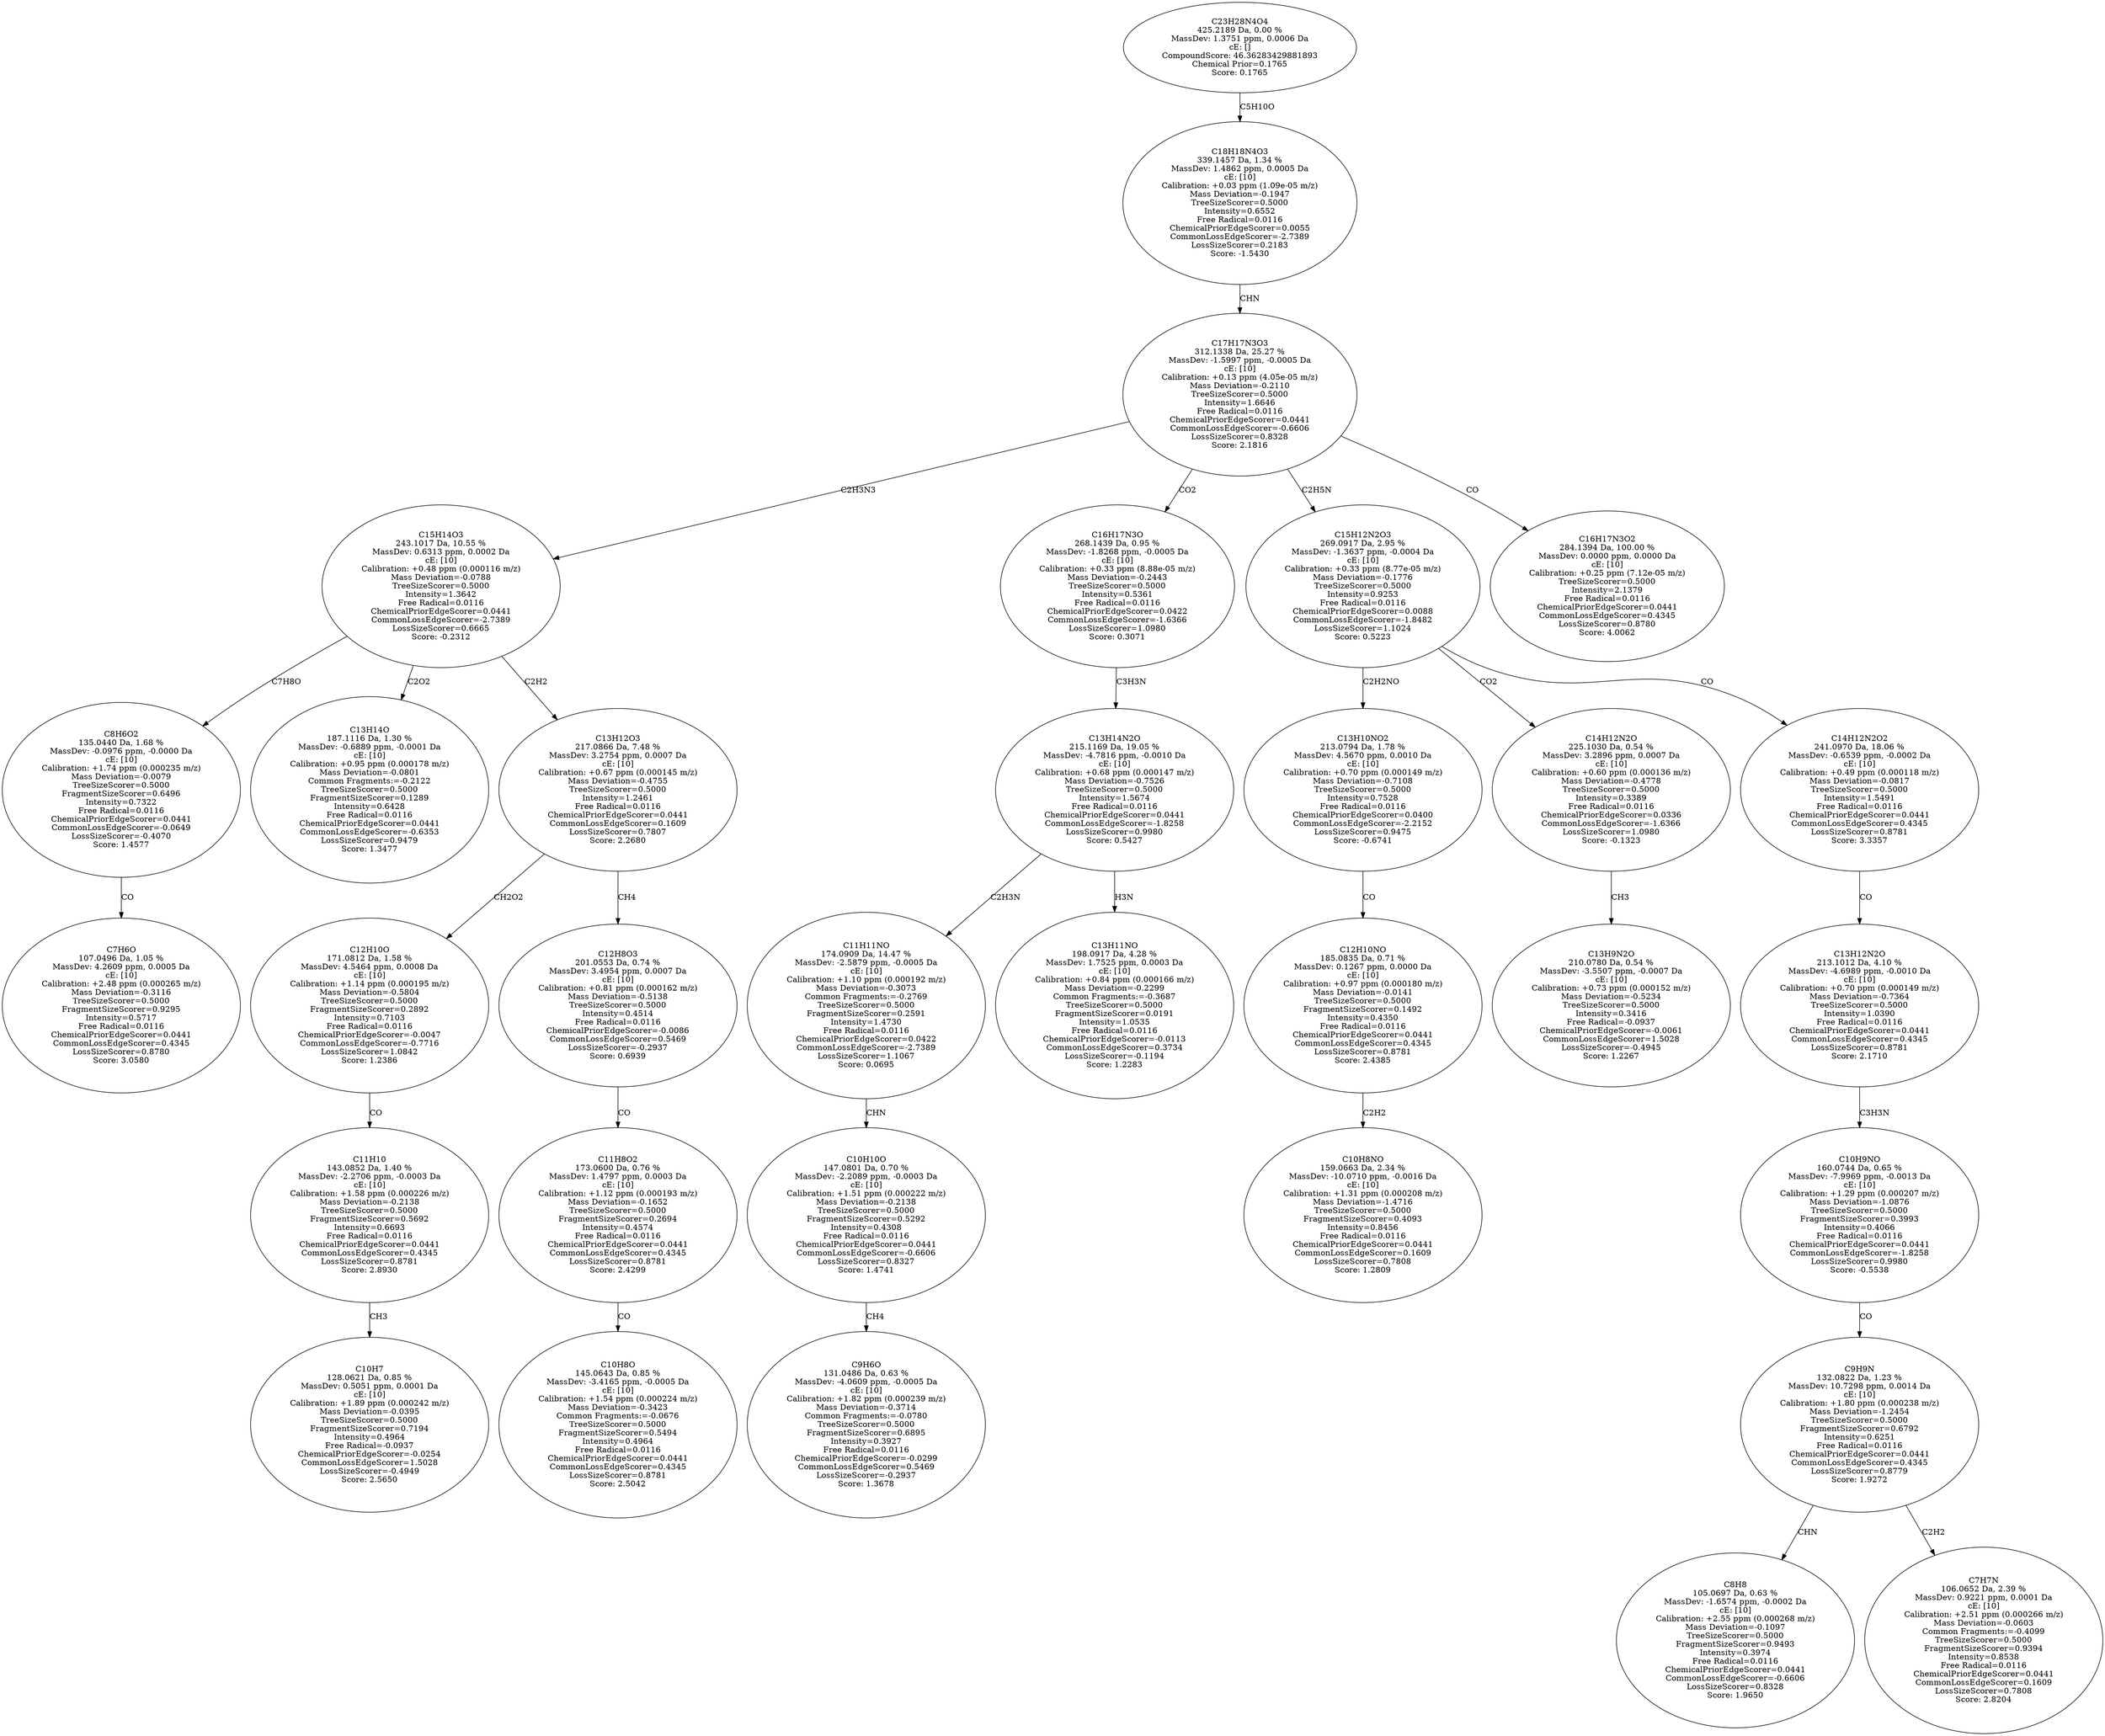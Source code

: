 strict digraph {
v1 [label="C7H6O\n107.0496 Da, 1.05 %\nMassDev: 4.2609 ppm, 0.0005 Da\ncE: [10]\nCalibration: +2.48 ppm (0.000265 m/z)\nMass Deviation=-0.3116\nTreeSizeScorer=0.5000\nFragmentSizeScorer=0.9295\nIntensity=0.5717\nFree Radical=0.0116\nChemicalPriorEdgeScorer=0.0441\nCommonLossEdgeScorer=0.4345\nLossSizeScorer=0.8780\nScore: 3.0580"];
v2 [label="C8H6O2\n135.0440 Da, 1.68 %\nMassDev: -0.0976 ppm, -0.0000 Da\ncE: [10]\nCalibration: +1.74 ppm (0.000235 m/z)\nMass Deviation=-0.0079\nTreeSizeScorer=0.5000\nFragmentSizeScorer=0.6496\nIntensity=0.7322\nFree Radical=0.0116\nChemicalPriorEdgeScorer=0.0441\nCommonLossEdgeScorer=-0.0649\nLossSizeScorer=-0.4070\nScore: 1.4577"];
v3 [label="C13H14O\n187.1116 Da, 1.30 %\nMassDev: -0.6889 ppm, -0.0001 Da\ncE: [10]\nCalibration: +0.95 ppm (0.000178 m/z)\nMass Deviation=-0.0801\nCommon Fragments:=-0.2122\nTreeSizeScorer=0.5000\nFragmentSizeScorer=0.1289\nIntensity=0.6428\nFree Radical=0.0116\nChemicalPriorEdgeScorer=0.0441\nCommonLossEdgeScorer=-0.6353\nLossSizeScorer=0.9479\nScore: 1.3477"];
v4 [label="C10H7\n128.0621 Da, 0.85 %\nMassDev: 0.5051 ppm, 0.0001 Da\ncE: [10]\nCalibration: +1.89 ppm (0.000242 m/z)\nMass Deviation=-0.0395\nTreeSizeScorer=0.5000\nFragmentSizeScorer=0.7194\nIntensity=0.4964\nFree Radical=-0.0937\nChemicalPriorEdgeScorer=-0.0254\nCommonLossEdgeScorer=1.5028\nLossSizeScorer=-0.4949\nScore: 2.5650"];
v5 [label="C11H10\n143.0852 Da, 1.40 %\nMassDev: -2.2706 ppm, -0.0003 Da\ncE: [10]\nCalibration: +1.58 ppm (0.000226 m/z)\nMass Deviation=-0.2138\nTreeSizeScorer=0.5000\nFragmentSizeScorer=0.5692\nIntensity=0.6693\nFree Radical=0.0116\nChemicalPriorEdgeScorer=0.0441\nCommonLossEdgeScorer=0.4345\nLossSizeScorer=0.8781\nScore: 2.8930"];
v6 [label="C12H10O\n171.0812 Da, 1.58 %\nMassDev: 4.5464 ppm, 0.0008 Da\ncE: [10]\nCalibration: +1.14 ppm (0.000195 m/z)\nMass Deviation=-0.5804\nTreeSizeScorer=0.5000\nFragmentSizeScorer=0.2892\nIntensity=0.7103\nFree Radical=0.0116\nChemicalPriorEdgeScorer=-0.0047\nCommonLossEdgeScorer=-0.7716\nLossSizeScorer=1.0842\nScore: 1.2386"];
v7 [label="C10H8O\n145.0643 Da, 0.85 %\nMassDev: -3.4165 ppm, -0.0005 Da\ncE: [10]\nCalibration: +1.54 ppm (0.000224 m/z)\nMass Deviation=-0.3423\nCommon Fragments:=-0.0676\nTreeSizeScorer=0.5000\nFragmentSizeScorer=0.5494\nIntensity=0.4964\nFree Radical=0.0116\nChemicalPriorEdgeScorer=0.0441\nCommonLossEdgeScorer=0.4345\nLossSizeScorer=0.8781\nScore: 2.5042"];
v8 [label="C11H8O2\n173.0600 Da, 0.76 %\nMassDev: 1.4797 ppm, 0.0003 Da\ncE: [10]\nCalibration: +1.12 ppm (0.000193 m/z)\nMass Deviation=-0.1652\nTreeSizeScorer=0.5000\nFragmentSizeScorer=0.2694\nIntensity=0.4574\nFree Radical=0.0116\nChemicalPriorEdgeScorer=0.0441\nCommonLossEdgeScorer=0.4345\nLossSizeScorer=0.8781\nScore: 2.4299"];
v9 [label="C12H8O3\n201.0553 Da, 0.74 %\nMassDev: 3.4954 ppm, 0.0007 Da\ncE: [10]\nCalibration: +0.81 ppm (0.000162 m/z)\nMass Deviation=-0.5138\nTreeSizeScorer=0.5000\nIntensity=0.4514\nFree Radical=0.0116\nChemicalPriorEdgeScorer=-0.0086\nCommonLossEdgeScorer=0.5469\nLossSizeScorer=-0.2937\nScore: 0.6939"];
v10 [label="C13H12O3\n217.0866 Da, 7.48 %\nMassDev: 3.2754 ppm, 0.0007 Da\ncE: [10]\nCalibration: +0.67 ppm (0.000145 m/z)\nMass Deviation=-0.4755\nTreeSizeScorer=0.5000\nIntensity=1.2461\nFree Radical=0.0116\nChemicalPriorEdgeScorer=0.0441\nCommonLossEdgeScorer=0.1609\nLossSizeScorer=0.7807\nScore: 2.2680"];
v11 [label="C15H14O3\n243.1017 Da, 10.55 %\nMassDev: 0.6313 ppm, 0.0002 Da\ncE: [10]\nCalibration: +0.48 ppm (0.000116 m/z)\nMass Deviation=-0.0788\nTreeSizeScorer=0.5000\nIntensity=1.3642\nFree Radical=0.0116\nChemicalPriorEdgeScorer=0.0441\nCommonLossEdgeScorer=-2.7389\nLossSizeScorer=0.6665\nScore: -0.2312"];
v12 [label="C9H6O\n131.0486 Da, 0.63 %\nMassDev: -4.0609 ppm, -0.0005 Da\ncE: [10]\nCalibration: +1.82 ppm (0.000239 m/z)\nMass Deviation=-0.3714\nCommon Fragments:=-0.0780\nTreeSizeScorer=0.5000\nFragmentSizeScorer=0.6895\nIntensity=0.3927\nFree Radical=0.0116\nChemicalPriorEdgeScorer=-0.0299\nCommonLossEdgeScorer=0.5469\nLossSizeScorer=-0.2937\nScore: 1.3678"];
v13 [label="C10H10O\n147.0801 Da, 0.70 %\nMassDev: -2.2089 ppm, -0.0003 Da\ncE: [10]\nCalibration: +1.51 ppm (0.000222 m/z)\nMass Deviation=-0.2138\nTreeSizeScorer=0.5000\nFragmentSizeScorer=0.5292\nIntensity=0.4308\nFree Radical=0.0116\nChemicalPriorEdgeScorer=0.0441\nCommonLossEdgeScorer=-0.6606\nLossSizeScorer=0.8327\nScore: 1.4741"];
v14 [label="C11H11NO\n174.0909 Da, 14.47 %\nMassDev: -2.5879 ppm, -0.0005 Da\ncE: [10]\nCalibration: +1.10 ppm (0.000192 m/z)\nMass Deviation=-0.3073\nCommon Fragments:=-0.2769\nTreeSizeScorer=0.5000\nFragmentSizeScorer=0.2591\nIntensity=1.4730\nFree Radical=0.0116\nChemicalPriorEdgeScorer=0.0422\nCommonLossEdgeScorer=-2.7389\nLossSizeScorer=1.1067\nScore: 0.0695"];
v15 [label="C13H11NO\n198.0917 Da, 4.28 %\nMassDev: 1.7525 ppm, 0.0003 Da\ncE: [10]\nCalibration: +0.84 ppm (0.000166 m/z)\nMass Deviation=-0.2299\nCommon Fragments:=-0.3687\nTreeSizeScorer=0.5000\nFragmentSizeScorer=0.0191\nIntensity=1.0535\nFree Radical=0.0116\nChemicalPriorEdgeScorer=-0.0113\nCommonLossEdgeScorer=0.3734\nLossSizeScorer=-0.1194\nScore: 1.2283"];
v16 [label="C13H14N2O\n215.1169 Da, 19.05 %\nMassDev: -4.7816 ppm, -0.0010 Da\ncE: [10]\nCalibration: +0.68 ppm (0.000147 m/z)\nMass Deviation=-0.7526\nTreeSizeScorer=0.5000\nIntensity=1.5674\nFree Radical=0.0116\nChemicalPriorEdgeScorer=0.0441\nCommonLossEdgeScorer=-1.8258\nLossSizeScorer=0.9980\nScore: 0.5427"];
v17 [label="C16H17N3O\n268.1439 Da, 0.95 %\nMassDev: -1.8268 ppm, -0.0005 Da\ncE: [10]\nCalibration: +0.33 ppm (8.88e-05 m/z)\nMass Deviation=-0.2443\nTreeSizeScorer=0.5000\nIntensity=0.5361\nFree Radical=0.0116\nChemicalPriorEdgeScorer=0.0422\nCommonLossEdgeScorer=-1.6366\nLossSizeScorer=1.0980\nScore: 0.3071"];
v18 [label="C10H8NO\n159.0663 Da, 2.34 %\nMassDev: -10.0710 ppm, -0.0016 Da\ncE: [10]\nCalibration: +1.31 ppm (0.000208 m/z)\nMass Deviation=-1.4716\nTreeSizeScorer=0.5000\nFragmentSizeScorer=0.4093\nIntensity=0.8456\nFree Radical=0.0116\nChemicalPriorEdgeScorer=0.0441\nCommonLossEdgeScorer=0.1609\nLossSizeScorer=0.7808\nScore: 1.2809"];
v19 [label="C12H10NO\n185.0835 Da, 0.71 %\nMassDev: 0.1267 ppm, 0.0000 Da\ncE: [10]\nCalibration: +0.97 ppm (0.000180 m/z)\nMass Deviation=-0.0141\nTreeSizeScorer=0.5000\nFragmentSizeScorer=0.1492\nIntensity=0.4350\nFree Radical=0.0116\nChemicalPriorEdgeScorer=0.0441\nCommonLossEdgeScorer=0.4345\nLossSizeScorer=0.8781\nScore: 2.4385"];
v20 [label="C13H10NO2\n213.0794 Da, 1.78 %\nMassDev: 4.5670 ppm, 0.0010 Da\ncE: [10]\nCalibration: +0.70 ppm (0.000149 m/z)\nMass Deviation=-0.7108\nTreeSizeScorer=0.5000\nIntensity=0.7528\nFree Radical=0.0116\nChemicalPriorEdgeScorer=0.0400\nCommonLossEdgeScorer=-2.2152\nLossSizeScorer=0.9475\nScore: -0.6741"];
v21 [label="C13H9N2O\n210.0780 Da, 0.54 %\nMassDev: -3.5507 ppm, -0.0007 Da\ncE: [10]\nCalibration: +0.73 ppm (0.000152 m/z)\nMass Deviation=-0.5234\nTreeSizeScorer=0.5000\nIntensity=0.3416\nFree Radical=-0.0937\nChemicalPriorEdgeScorer=-0.0061\nCommonLossEdgeScorer=1.5028\nLossSizeScorer=-0.4945\nScore: 1.2267"];
v22 [label="C14H12N2O\n225.1030 Da, 0.54 %\nMassDev: 3.2896 ppm, 0.0007 Da\ncE: [10]\nCalibration: +0.60 ppm (0.000136 m/z)\nMass Deviation=-0.4778\nTreeSizeScorer=0.5000\nIntensity=0.3389\nFree Radical=0.0116\nChemicalPriorEdgeScorer=0.0336\nCommonLossEdgeScorer=-1.6366\nLossSizeScorer=1.0980\nScore: -0.1323"];
v23 [label="C8H8\n105.0697 Da, 0.63 %\nMassDev: -1.6574 ppm, -0.0002 Da\ncE: [10]\nCalibration: +2.55 ppm (0.000268 m/z)\nMass Deviation=-0.1097\nTreeSizeScorer=0.5000\nFragmentSizeScorer=0.9493\nIntensity=0.3974\nFree Radical=0.0116\nChemicalPriorEdgeScorer=0.0441\nCommonLossEdgeScorer=-0.6606\nLossSizeScorer=0.8328\nScore: 1.9650"];
v24 [label="C7H7N\n106.0652 Da, 2.39 %\nMassDev: 0.9221 ppm, 0.0001 Da\ncE: [10]\nCalibration: +2.51 ppm (0.000266 m/z)\nMass Deviation=-0.0603\nCommon Fragments:=-0.4099\nTreeSizeScorer=0.5000\nFragmentSizeScorer=0.9394\nIntensity=0.8538\nFree Radical=0.0116\nChemicalPriorEdgeScorer=0.0441\nCommonLossEdgeScorer=0.1609\nLossSizeScorer=0.7808\nScore: 2.8204"];
v25 [label="C9H9N\n132.0822 Da, 1.23 %\nMassDev: 10.7298 ppm, 0.0014 Da\ncE: [10]\nCalibration: +1.80 ppm (0.000238 m/z)\nMass Deviation=-1.2454\nTreeSizeScorer=0.5000\nFragmentSizeScorer=0.6792\nIntensity=0.6251\nFree Radical=0.0116\nChemicalPriorEdgeScorer=0.0441\nCommonLossEdgeScorer=0.4345\nLossSizeScorer=0.8779\nScore: 1.9272"];
v26 [label="C10H9NO\n160.0744 Da, 0.65 %\nMassDev: -7.9969 ppm, -0.0013 Da\ncE: [10]\nCalibration: +1.29 ppm (0.000207 m/z)\nMass Deviation=-1.0876\nTreeSizeScorer=0.5000\nFragmentSizeScorer=0.3993\nIntensity=0.4066\nFree Radical=0.0116\nChemicalPriorEdgeScorer=0.0441\nCommonLossEdgeScorer=-1.8258\nLossSizeScorer=0.9980\nScore: -0.5538"];
v27 [label="C13H12N2O\n213.1012 Da, 4.10 %\nMassDev: -4.6989 ppm, -0.0010 Da\ncE: [10]\nCalibration: +0.70 ppm (0.000149 m/z)\nMass Deviation=-0.7364\nTreeSizeScorer=0.5000\nIntensity=1.0390\nFree Radical=0.0116\nChemicalPriorEdgeScorer=0.0441\nCommonLossEdgeScorer=0.4345\nLossSizeScorer=0.8781\nScore: 2.1710"];
v28 [label="C14H12N2O2\n241.0970 Da, 18.06 %\nMassDev: -0.6539 ppm, -0.0002 Da\ncE: [10]\nCalibration: +0.49 ppm (0.000118 m/z)\nMass Deviation=-0.0817\nTreeSizeScorer=0.5000\nIntensity=1.5491\nFree Radical=0.0116\nChemicalPriorEdgeScorer=0.0441\nCommonLossEdgeScorer=0.4345\nLossSizeScorer=0.8781\nScore: 3.3357"];
v29 [label="C15H12N2O3\n269.0917 Da, 2.95 %\nMassDev: -1.3637 ppm, -0.0004 Da\ncE: [10]\nCalibration: +0.33 ppm (8.77e-05 m/z)\nMass Deviation=-0.1776\nTreeSizeScorer=0.5000\nIntensity=0.9253\nFree Radical=0.0116\nChemicalPriorEdgeScorer=0.0088\nCommonLossEdgeScorer=-1.8482\nLossSizeScorer=1.1024\nScore: 0.5223"];
v30 [label="C16H17N3O2\n284.1394 Da, 100.00 %\nMassDev: 0.0000 ppm, 0.0000 Da\ncE: [10]\nCalibration: +0.25 ppm (7.12e-05 m/z)\nTreeSizeScorer=0.5000\nIntensity=2.1379\nFree Radical=0.0116\nChemicalPriorEdgeScorer=0.0441\nCommonLossEdgeScorer=0.4345\nLossSizeScorer=0.8780\nScore: 4.0062"];
v31 [label="C17H17N3O3\n312.1338 Da, 25.27 %\nMassDev: -1.5997 ppm, -0.0005 Da\ncE: [10]\nCalibration: +0.13 ppm (4.05e-05 m/z)\nMass Deviation=-0.2110\nTreeSizeScorer=0.5000\nIntensity=1.6646\nFree Radical=0.0116\nChemicalPriorEdgeScorer=0.0441\nCommonLossEdgeScorer=-0.6606\nLossSizeScorer=0.8328\nScore: 2.1816"];
v32 [label="C18H18N4O3\n339.1457 Da, 1.34 %\nMassDev: 1.4862 ppm, 0.0005 Da\ncE: [10]\nCalibration: +0.03 ppm (1.09e-05 m/z)\nMass Deviation=-0.1947\nTreeSizeScorer=0.5000\nIntensity=0.6552\nFree Radical=0.0116\nChemicalPriorEdgeScorer=0.0055\nCommonLossEdgeScorer=-2.7389\nLossSizeScorer=0.2183\nScore: -1.5430"];
v33 [label="C23H28N4O4\n425.2189 Da, 0.00 %\nMassDev: 1.3751 ppm, 0.0006 Da\ncE: []\nCompoundScore: 46.36283429881893\nChemical Prior=0.1765\nScore: 0.1765"];
v2 -> v1 [label="CO"];
v11 -> v2 [label="C7H8O"];
v11 -> v3 [label="C2O2"];
v5 -> v4 [label="CH3"];
v6 -> v5 [label="CO"];
v10 -> v6 [label="CH2O2"];
v8 -> v7 [label="CO"];
v9 -> v8 [label="CO"];
v10 -> v9 [label="CH4"];
v11 -> v10 [label="C2H2"];
v31 -> v11 [label="C2H3N3"];
v13 -> v12 [label="CH4"];
v14 -> v13 [label="CHN"];
v16 -> v14 [label="C2H3N"];
v16 -> v15 [label="H3N"];
v17 -> v16 [label="C3H3N"];
v31 -> v17 [label="CO2"];
v19 -> v18 [label="C2H2"];
v20 -> v19 [label="CO"];
v29 -> v20 [label="C2H2NO"];
v22 -> v21 [label="CH3"];
v29 -> v22 [label="CO2"];
v25 -> v23 [label="CHN"];
v25 -> v24 [label="C2H2"];
v26 -> v25 [label="CO"];
v27 -> v26 [label="C3H3N"];
v28 -> v27 [label="CO"];
v29 -> v28 [label="CO"];
v31 -> v29 [label="C2H5N"];
v31 -> v30 [label="CO"];
v32 -> v31 [label="CHN"];
v33 -> v32 [label="C5H10O"];
}